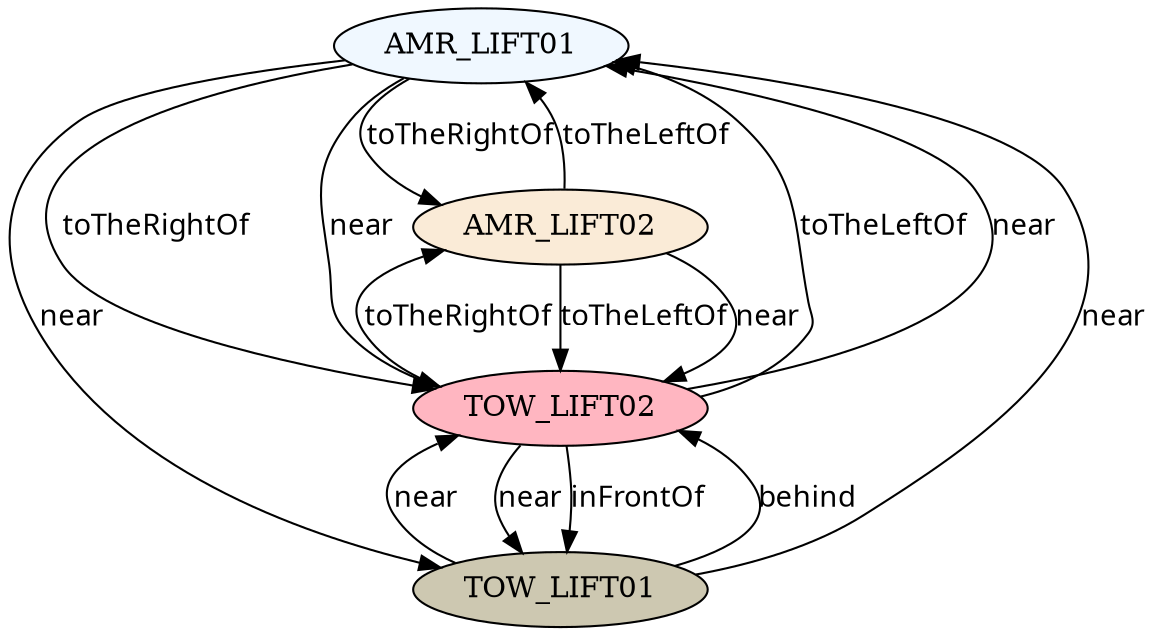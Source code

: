 // The Scene Graph
digraph {
	node [fillcolor=aliceblue style=filled]
	0 [label=AMR_LIFT01]
	node [fillcolor=antiquewhite style=filled]
	1 [label=AMR_LIFT02]
	node [fillcolor=cornsilk3 style=filled]
	2 [label=TOW_LIFT01]
	node [fillcolor=lightpink style=filled]
	3 [label=TOW_LIFT02]
	edge [color=black fontname=Sans style=filled]
	0 -> 1 [label=toTheRightOf]
	0 -> 2 [label=near]
	0 -> 3 [label=toTheRightOf]
	0 -> 3 [label=near]
	1 -> 0 [label=toTheLeftOf]
	1 -> 3 [label=toTheLeftOf]
	1 -> 3 [label=near]
	2 -> 0 [label=near]
	2 -> 3 [label=behind]
	2 -> 3 [label=near]
	3 -> 0 [label=toTheLeftOf]
	3 -> 0 [label=near]
	3 -> 1 [label=toTheRightOf]
	3 -> 2 [label=inFrontOf]
	3 -> 2 [label=near]
}
